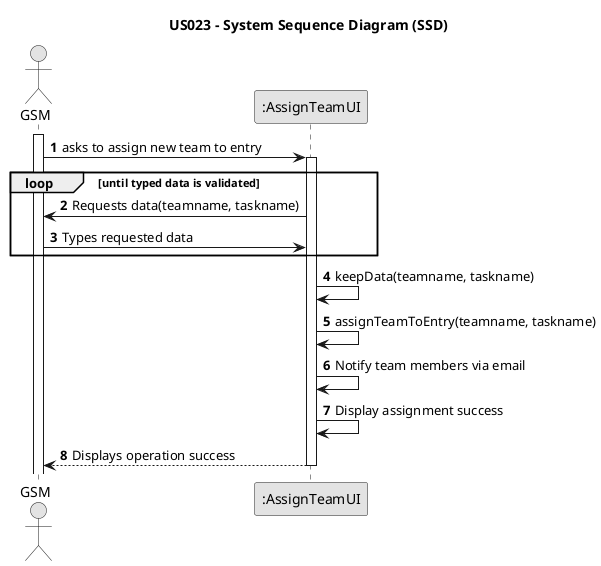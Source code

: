 @startuml
skinparam monochrome true
skinparam packageStyle rectangle
skinparam shadowing false

title US023 - System Sequence Diagram (SSD)

autonumber

actor "GSM" as GSM
participant ":AssignTeamUI" as UI

activate GSM

    GSM -> UI: asks to assign new team to entry
    activate UI

    loop until typed data is validated
    UI -> GSM: Requests data(teamname, taskname)
    GSM -> UI: Types requested data
    end loop

    UI -> UI: keepData(teamname, taskname)
    UI -> UI: assignTeamToEntry(teamname, taskname)
    UI -> UI: Notify team members via email
    UI -> UI: Display assignment success

    UI --> GSM: Displays operation success
    deactivate UI

@enduml
